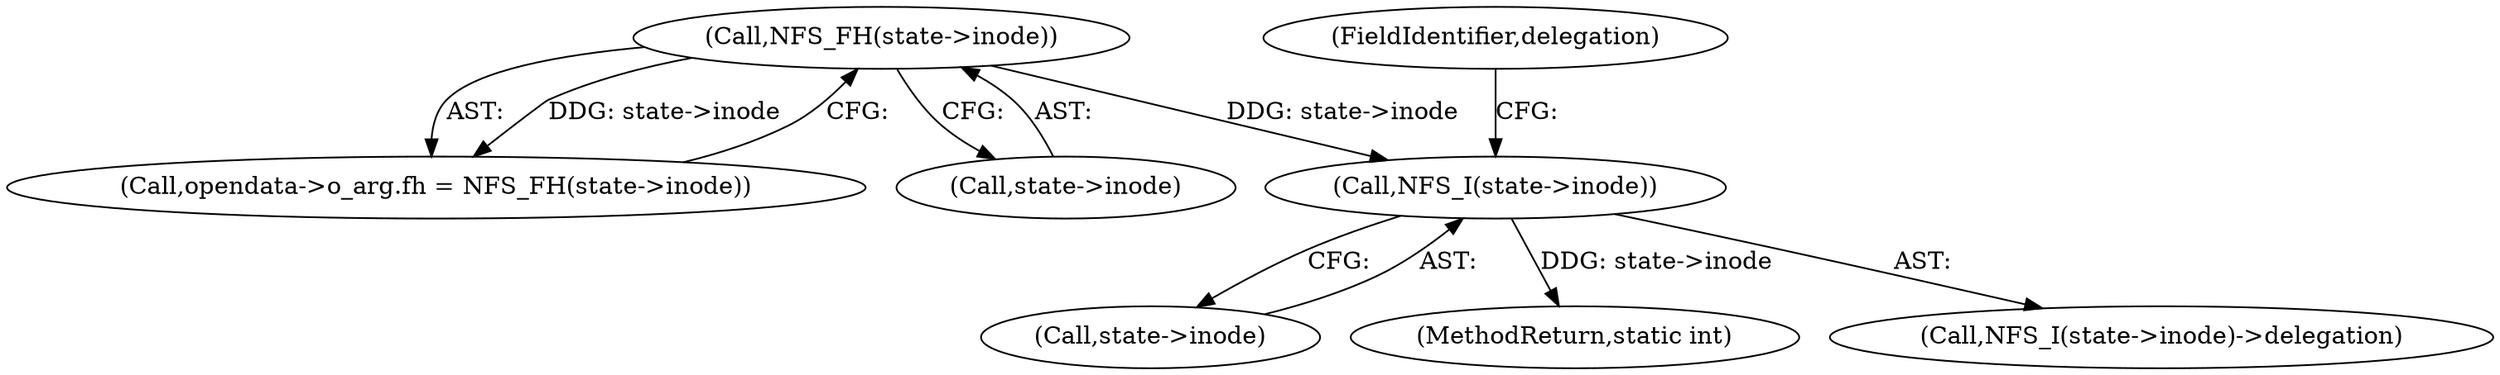 digraph "0_linux_dc0b027dfadfcb8a5504f7d8052754bf8d501ab9_2@pointer" {
"1000144" [label="(Call,NFS_I(state->inode))"];
"1000135" [label="(Call,NFS_FH(state->inode))"];
"1000148" [label="(FieldIdentifier,delegation)"];
"1000145" [label="(Call,state->inode)"];
"1000186" [label="(MethodReturn,static int)"];
"1000135" [label="(Call,NFS_FH(state->inode))"];
"1000144" [label="(Call,NFS_I(state->inode))"];
"1000129" [label="(Call,opendata->o_arg.fh = NFS_FH(state->inode))"];
"1000136" [label="(Call,state->inode)"];
"1000143" [label="(Call,NFS_I(state->inode)->delegation)"];
"1000144" -> "1000143"  [label="AST: "];
"1000144" -> "1000145"  [label="CFG: "];
"1000145" -> "1000144"  [label="AST: "];
"1000148" -> "1000144"  [label="CFG: "];
"1000144" -> "1000186"  [label="DDG: state->inode"];
"1000135" -> "1000144"  [label="DDG: state->inode"];
"1000135" -> "1000129"  [label="AST: "];
"1000135" -> "1000136"  [label="CFG: "];
"1000136" -> "1000135"  [label="AST: "];
"1000129" -> "1000135"  [label="CFG: "];
"1000135" -> "1000129"  [label="DDG: state->inode"];
}
